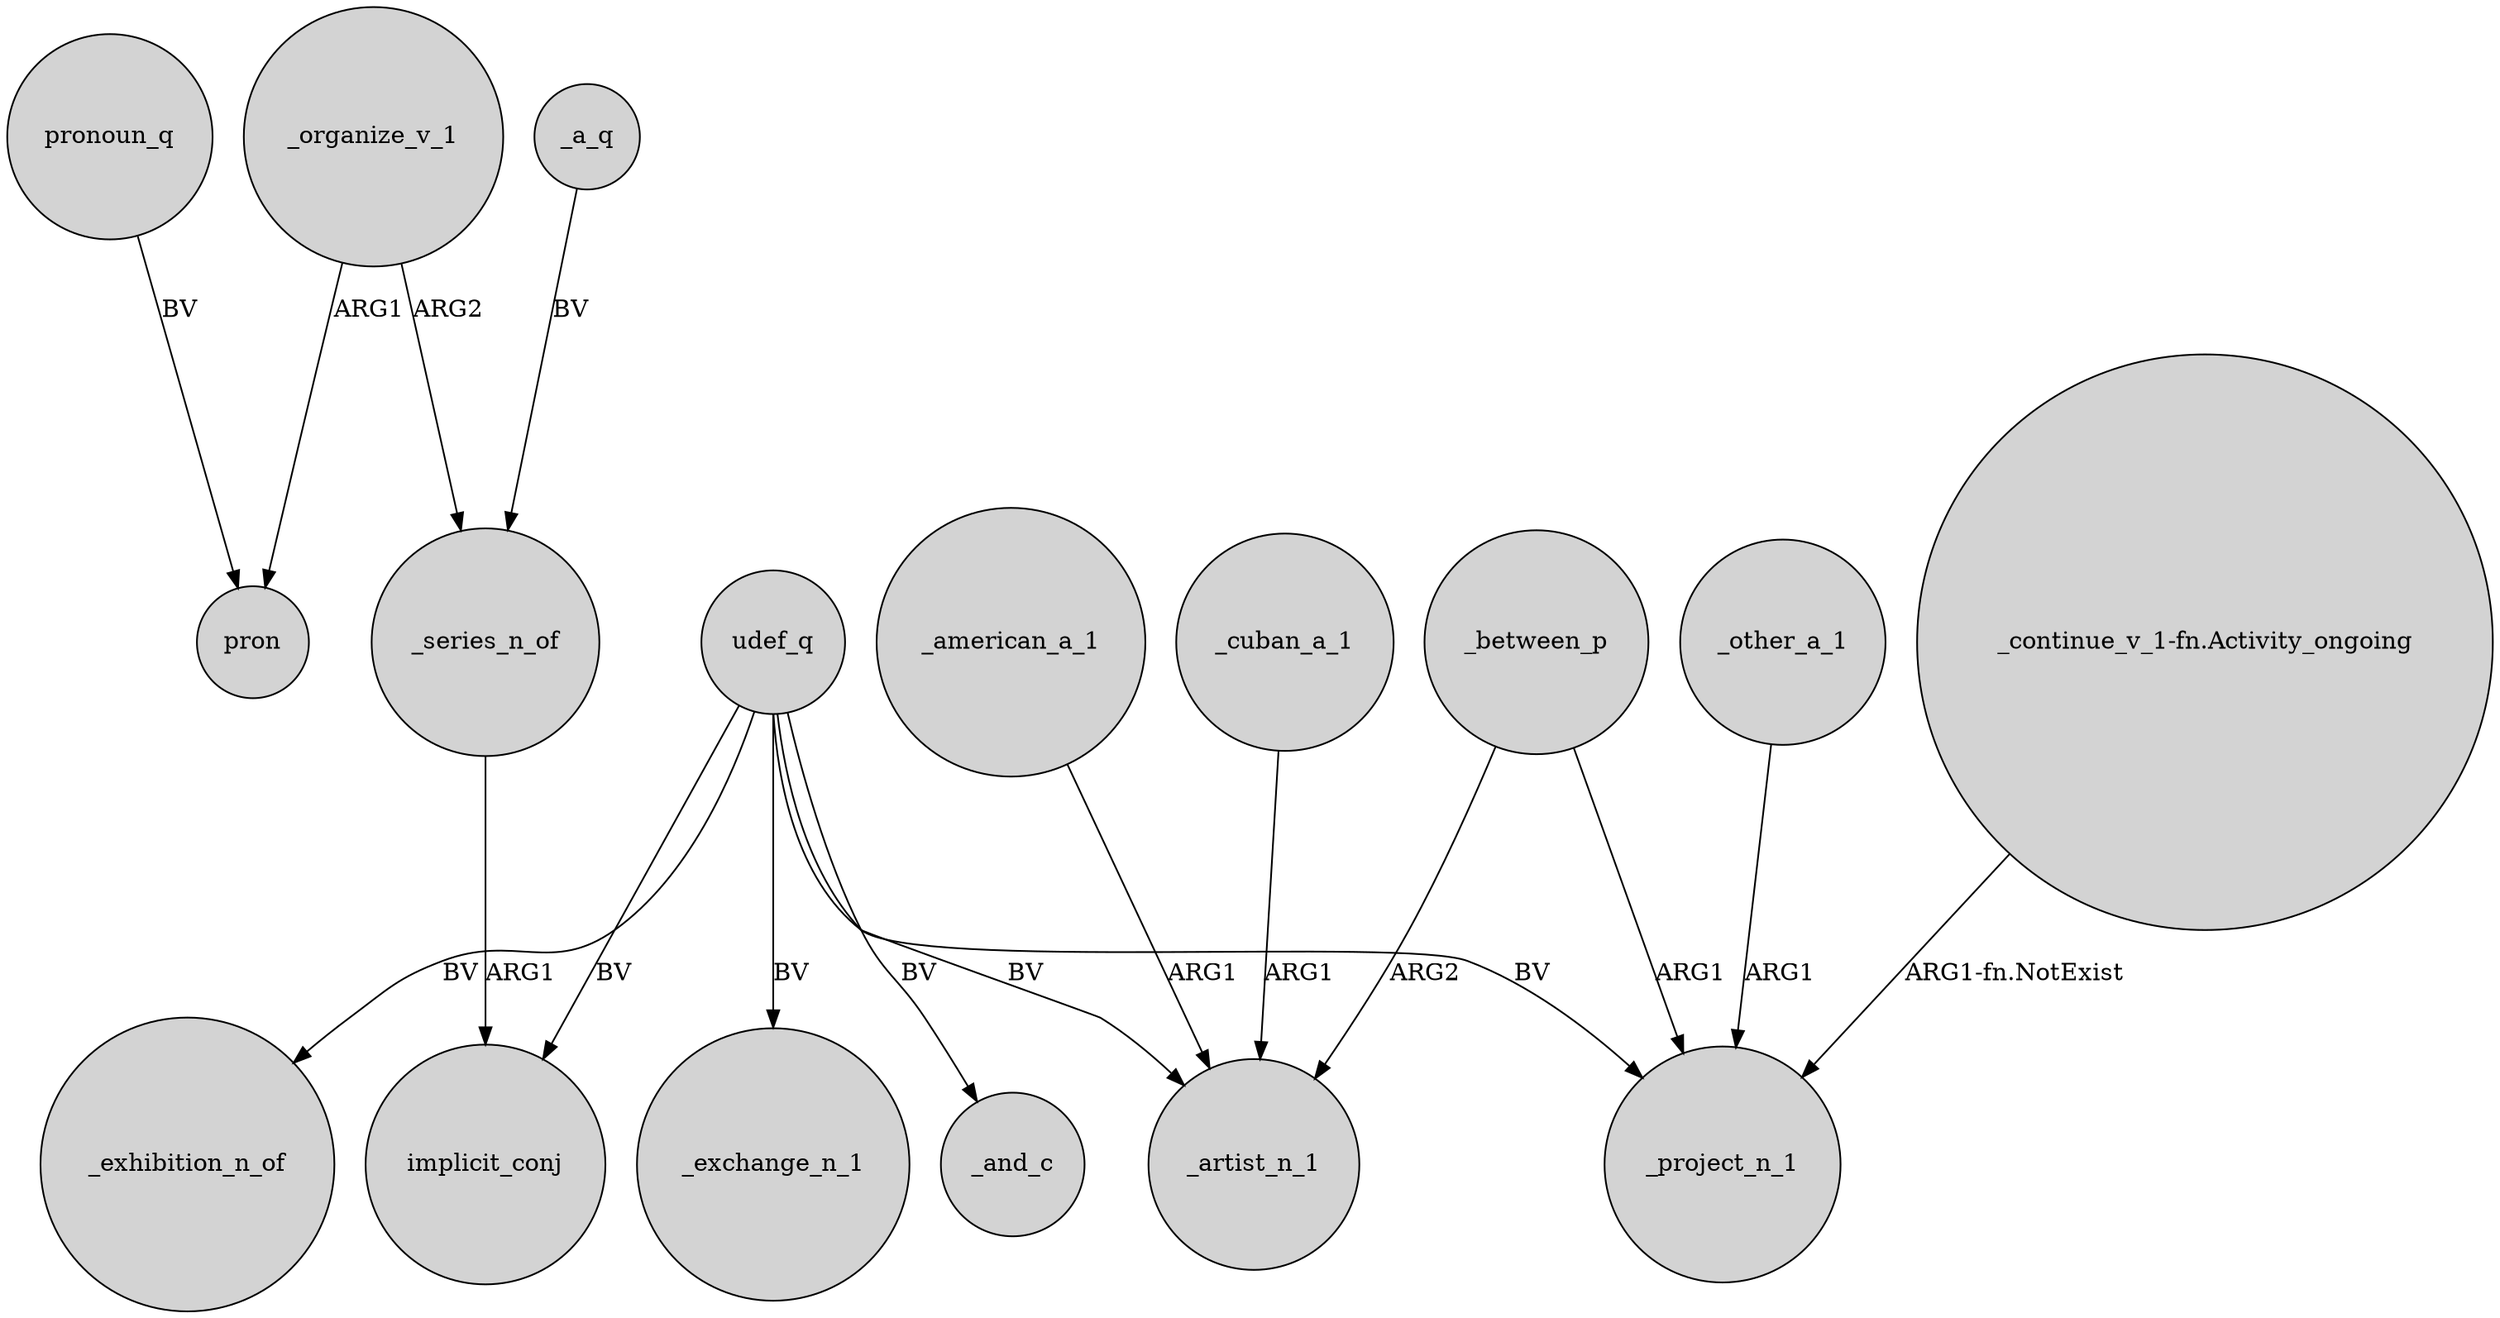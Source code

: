 digraph {
	node [shape=circle style=filled]
	_organize_v_1 -> pron [label=ARG1]
	_organize_v_1 -> _series_n_of [label=ARG2]
	_series_n_of -> implicit_conj [label=ARG1]
	_between_p -> _project_n_1 [label=ARG1]
	_a_q -> _series_n_of [label=BV]
	udef_q -> _exchange_n_1 [label=BV]
	udef_q -> implicit_conj [label=BV]
	_between_p -> _artist_n_1 [label=ARG2]
	udef_q -> _and_c [label=BV]
	_other_a_1 -> _project_n_1 [label=ARG1]
	"_continue_v_1-fn.Activity_ongoing" -> _project_n_1 [label="ARG1-fn.NotExist"]
	_cuban_a_1 -> _artist_n_1 [label=ARG1]
	udef_q -> _project_n_1 [label=BV]
	udef_q -> _artist_n_1 [label=BV]
	_american_a_1 -> _artist_n_1 [label=ARG1]
	udef_q -> _exhibition_n_of [label=BV]
	pronoun_q -> pron [label=BV]
}
